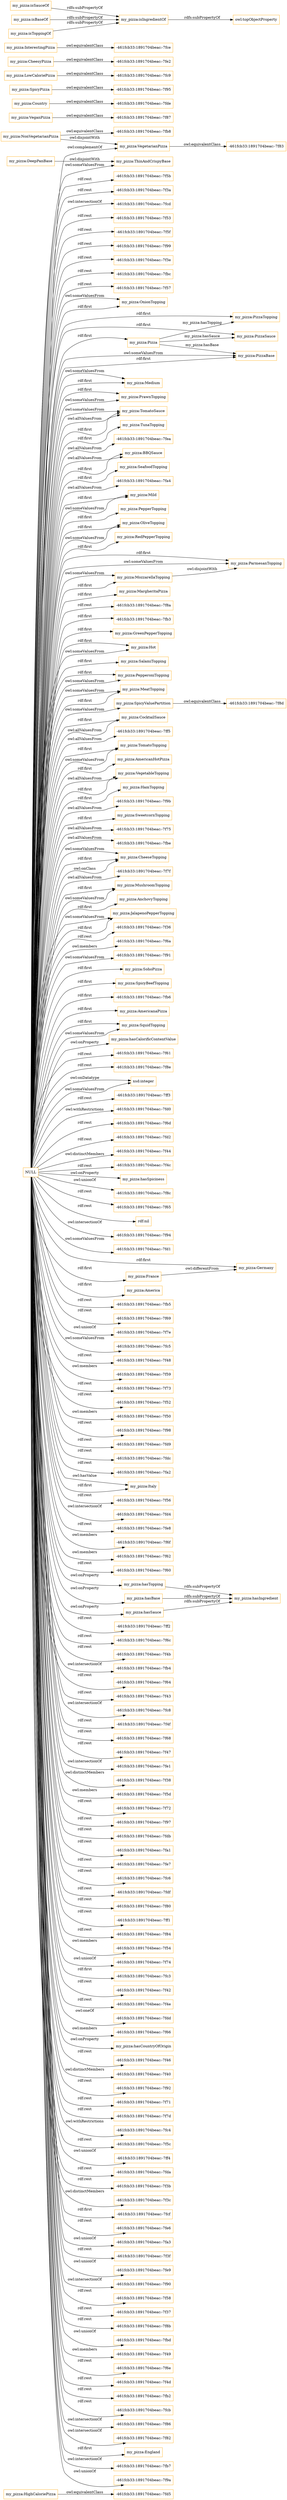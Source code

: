 digraph ar2dtool_diagram { 
rankdir=LR;
size="1501"
node [shape = rectangle, color="orange"]; "-461fcb33:1891704beac:-7fd5" "my_pizza:OnionTopping" "my_pizza:PizzaTopping" "my_pizza:Medium" "my_pizza:PrawnTopping" "my_pizza:TomatoSauce" "my_pizza:TunaTopping" "-461fcb33:1891704beac:-7fea" "my_pizza:VeganPizza" "my_pizza:BBQSauce" "my_pizza:SeafoodTopping" "-461fcb33:1891704beac:-7f83" "my_pizza:NonVegetarianPizza" "-461fcb33:1891704beac:-7fde" "my_pizza:SpicyPizza" "-461fcb33:1891704beac:-7fa4" "my_pizza:Mild" "my_pizza:PepperTopping" "-461fcb33:1891704beac:-7fb8" "my_pizza:LowCaloriePizza" "my_pizza:OliveTopping" "my_pizza:PizzaSauce" "-461fcb33:1891704beac:-7f8d" "my_pizza:RedPepperTopping" "my_pizza:ParmesanTopping" "my_pizza:MargheritaPizza" "my_pizza:ThinAndCrispyBase" "my_pizza:DeepPanBase" "-461fcb33:1891704beac:-7fb3" "-461fcb33:1891704beac:-7f87" "my_pizza:GreenPepperTopping" "my_pizza:Hot" "my_pizza:Country" "my_pizza:SalamiTopping" "my_pizza:PepperoniTopping" "my_pizza:MeatTopping" "my_pizza:SpicyValuePartition" "-461fcb33:1891704beac:-7fe2" "-461fcb33:1891704beac:-7fc9" "my_pizza:CocktailSauce" "my_pizza:InterestingPizza" "my_pizza:MozzarellaTopping" "-461fcb33:1891704beac:-7ff5" "my_pizza:TomatoTopping" "my_pizza:AmericanHotPizza" "my_pizza:VegetableTopping" "my_pizza:PizzaBase" "my_pizza:HamTopping" "-461fcb33:1891704beac:-7f9b" "my_pizza:SweetcornTopping" "-461fcb33:1891704beac:-7fce" "my_pizza:HighCaloriePizza" "-461fcb33:1891704beac:-7f75" "-461fcb33:1891704beac:-7fbe" "my_pizza:CheeseTopping" "-461fcb33:1891704beac:-7f7f" "my_pizza:MushroomTopping" "my_pizza:CheesyPizza" "my_pizza:AnchovyTopping" "my_pizza:Pizza" "my_pizza:JalapenoPepperTopping" "my_pizza:VegetarianPizza" "-461fcb33:1891704beac:-7f91" "-461fcb33:1891704beac:-7f95" "my_pizza:SohoPizza" "my_pizza:SpicyBeefTopping" "-461fcb33:1891704beac:-7fb6" "my_pizza:AmericanaPizza" "my_pizza:SquidTopping" ; /*classes style*/
	"NULL" -> "my_pizza:OnionTopping" [ label = "owl:someValuesFrom" ];
	"NULL" -> "my_pizza:hasCalorificContentValue" [ label = "owl:onProperty" ];
	"NULL" -> "-461fcb33:1891704beac:-7f61" [ label = "rdf:rest" ];
	"NULL" -> "my_pizza:PizzaBase" [ label = "owl:someValuesFrom" ];
	"NULL" -> "-461fcb33:1891704beac:-7f8e" [ label = "rdf:rest" ];
	"NULL" -> "xsd:integer" [ label = "owl:onDatatype" ];
	"NULL" -> "-461fcb33:1891704beac:-7ff3" [ label = "rdf:rest" ];
	"NULL" -> "-461fcb33:1891704beac:-7fd0" [ label = "owl:withRestrictions" ];
	"NULL" -> "-461fcb33:1891704beac:-7f6d" [ label = "rdf:rest" ];
	"NULL" -> "-461fcb33:1891704beac:-7fd2" [ label = "rdf:rest" ];
	"NULL" -> "-461fcb33:1891704beac:-7f44" [ label = "owl:distinctMembers" ];
	"NULL" -> "-461fcb33:1891704beac:-7f4c" [ label = "rdf:rest" ];
	"NULL" -> "my_pizza:TomatoTopping" [ label = "rdf:first" ];
	"NULL" -> "my_pizza:PizzaSauce" [ label = "rdf:first" ];
	"NULL" -> "my_pizza:hasSpiciness" [ label = "owl:onProperty" ];
	"NULL" -> "-461fcb33:1891704beac:-7f8c" [ label = "owl:unionOf" ];
	"NULL" -> "-461fcb33:1891704beac:-7f65" [ label = "rdf:rest" ];
	"NULL" -> "rdf:nil" [ label = "rdf:rest" ];
	"NULL" -> "-461fcb33:1891704beac:-7f94" [ label = "owl:intersectionOf" ];
	"NULL" -> "-461fcb33:1891704beac:-7fd1" [ label = "owl:someValuesFrom" ];
	"NULL" -> "my_pizza:SpicyBeefTopping" [ label = "rdf:first" ];
	"NULL" -> "my_pizza:Germany" [ label = "rdf:first" ];
	"NULL" -> "my_pizza:OliveTopping" [ label = "rdf:first" ];
	"NULL" -> "my_pizza:America" [ label = "rdf:first" ];
	"NULL" -> "my_pizza:ThinAndCrispyBase" [ label = "owl:someValuesFrom" ];
	"NULL" -> "-461fcb33:1891704beac:-7fb6" [ label = "rdf:first" ];
	"NULL" -> "my_pizza:Mild" [ label = "rdf:first" ];
	"NULL" -> "-461fcb33:1891704beac:-7fb5" [ label = "rdf:rest" ];
	"NULL" -> "-461fcb33:1891704beac:-7f69" [ label = "rdf:rest" ];
	"NULL" -> "my_pizza:Hot" [ label = "rdf:first" ];
	"NULL" -> "-461fcb33:1891704beac:-7f7e" [ label = "owl:unionOf" ];
	"NULL" -> "my_pizza:PizzaTopping" [ label = "rdf:first" ];
	"NULL" -> "my_pizza:TomatoSauce" [ label = "owl:allValuesFrom" ];
	"NULL" -> "-461fcb33:1891704beac:-7fc5" [ label = "owl:someValuesFrom" ];
	"NULL" -> "-461fcb33:1891704beac:-7f48" [ label = "rdf:rest" ];
	"NULL" -> "my_pizza:CheeseTopping" [ label = "rdf:first" ];
	"NULL" -> "my_pizza:SquidTopping" [ label = "rdf:first" ];
	"NULL" -> "my_pizza:SohoPizza" [ label = "rdf:first" ];
	"NULL" -> "-461fcb33:1891704beac:-7f59" [ label = "owl:members" ];
	"NULL" -> "-461fcb33:1891704beac:-7f73" [ label = "rdf:rest" ];
	"NULL" -> "my_pizza:CocktailSauce" [ label = "rdf:first" ];
	"NULL" -> "my_pizza:VegetableTopping" [ label = "owl:allValuesFrom" ];
	"NULL" -> "my_pizza:PrawnTopping" [ label = "rdf:first" ];
	"NULL" -> "-461fcb33:1891704beac:-7fbe" [ label = "owl:allValuesFrom" ];
	"NULL" -> "-461fcb33:1891704beac:-7f52" [ label = "rdf:rest" ];
	"NULL" -> "my_pizza:MushroomTopping" [ label = "rdf:first" ];
	"NULL" -> "my_pizza:JalapenoPepperTopping" [ label = "owl:someValuesFrom" ];
	"NULL" -> "my_pizza:AmericanHotPizza" [ label = "rdf:first" ];
	"NULL" -> "-461fcb33:1891704beac:-7f50" [ label = "owl:members" ];
	"NULL" -> "-461fcb33:1891704beac:-7f98" [ label = "rdf:rest" ];
	"NULL" -> "-461fcb33:1891704beac:-7fd9" [ label = "rdf:rest" ];
	"NULL" -> "-461fcb33:1891704beac:-7fdc" [ label = "rdf:rest" ];
	"NULL" -> "-461fcb33:1891704beac:-7fa2" [ label = "rdf:rest" ];
	"NULL" -> "my_pizza:ParmesanTopping" [ label = "rdf:first" ];
	"NULL" -> "my_pizza:MozzarellaTopping" [ label = "owl:someValuesFrom" ];
	"NULL" -> "my_pizza:Italy" [ label = "owl:hasValue" ];
	"NULL" -> "-461fcb33:1891704beac:-7f56" [ label = "rdf:rest" ];
	"NULL" -> "-461fcb33:1891704beac:-7fd4" [ label = "owl:intersectionOf" ];
	"NULL" -> "my_pizza:JalapenoPepperTopping" [ label = "rdf:first" ];
	"NULL" -> "-461fcb33:1891704beac:-7fe8" [ label = "rdf:rest" ];
	"NULL" -> "-461fcb33:1891704beac:-7f6f" [ label = "owl:members" ];
	"NULL" -> "my_pizza:SalamiTopping" [ label = "rdf:first" ];
	"NULL" -> "my_pizza:France" [ label = "rdf:first" ];
	"NULL" -> "-461fcb33:1891704beac:-7f91" [ label = "owl:someValuesFrom" ];
	"NULL" -> "my_pizza:HamTopping" [ label = "rdf:first" ];
	"NULL" -> "-461fcb33:1891704beac:-7f62" [ label = "owl:members" ];
	"NULL" -> "-461fcb33:1891704beac:-7f60" [ label = "rdf:rest" ];
	"NULL" -> "my_pizza:hasSauce" [ label = "owl:onProperty" ];
	"NULL" -> "-461fcb33:1891704beac:-7ff2" [ label = "rdf:rest" ];
	"NULL" -> "my_pizza:GreenPepperTopping" [ label = "rdf:first" ];
	"NULL" -> "-461fcb33:1891704beac:-7f6c" [ label = "rdf:rest" ];
	"NULL" -> "my_pizza:PepperoniTopping" [ label = "rdf:first" ];
	"NULL" -> "-461fcb33:1891704beac:-7f4b" [ label = "rdf:rest" ];
	"NULL" -> "my_pizza:SweetcornTopping" [ label = "rdf:first" ];
	"NULL" -> "-461fcb33:1891704beac:-7fb4" [ label = "owl:intersectionOf" ];
	"NULL" -> "-461fcb33:1891704beac:-7f64" [ label = "rdf:rest" ];
	"NULL" -> "-461fcb33:1891704beac:-7f43" [ label = "rdf:rest" ];
	"NULL" -> "-461fcb33:1891704beac:-7fc8" [ label = "owl:intersectionOf" ];
	"NULL" -> "my_pizza:Pizza" [ label = "rdf:first" ];
	"NULL" -> "-461fcb33:1891704beac:-7f4f" [ label = "rdf:rest" ];
	"NULL" -> "-461fcb33:1891704beac:-7f68" [ label = "rdf:rest" ];
	"NULL" -> "-461fcb33:1891704beac:-7f47" [ label = "rdf:rest" ];
	"NULL" -> "-461fcb33:1891704beac:-7fe1" [ label = "owl:intersectionOf" ];
	"NULL" -> "my_pizza:ParmesanTopping" [ label = "owl:someValuesFrom" ];
	"NULL" -> "-461fcb33:1891704beac:-7f38" [ label = "owl:distinctMembers" ];
	"NULL" -> "-461fcb33:1891704beac:-7fea" [ label = "owl:allValuesFrom" ];
	"NULL" -> "-461fcb33:1891704beac:-7f5d" [ label = "owl:members" ];
	"NULL" -> "-461fcb33:1891704beac:-7f9b" [ label = "owl:allValuesFrom" ];
	"NULL" -> "-461fcb33:1891704beac:-7f72" [ label = "rdf:rest" ];
	"NULL" -> "my_pizza:AnchovyTopping" [ label = "rdf:first" ];
	"NULL" -> "my_pizza:MozzarellaTopping" [ label = "rdf:first" ];
	"NULL" -> "my_pizza:MushroomTopping" [ label = "owl:someValuesFrom" ];
	"NULL" -> "-461fcb33:1891704beac:-7f97" [ label = "rdf:rest" ];
	"NULL" -> "-461fcb33:1891704beac:-7fdb" [ label = "rdf:rest" ];
	"NULL" -> "-461fcb33:1891704beac:-7fa1" [ label = "rdf:rest" ];
	"NULL" -> "my_pizza:Medium" [ label = "owl:someValuesFrom" ];
	"NULL" -> "-461fcb33:1891704beac:-7ff5" [ label = "owl:allValuesFrom" ];
	"NULL" -> "my_pizza:BBQSauce" [ label = "owl:allValuesFrom" ];
	"NULL" -> "-461fcb33:1891704beac:-7fe7" [ label = "rdf:rest" ];
	"NULL" -> "-461fcb33:1891704beac:-7fc6" [ label = "rdf:rest" ];
	"NULL" -> "-461fcb33:1891704beac:-7fdf" [ label = "rdf:rest" ];
	"NULL" -> "-461fcb33:1891704beac:-7f80" [ label = "rdf:rest" ];
	"NULL" -> "my_pizza:SpicyValuePartition" [ label = "owl:someValuesFrom" ];
	"NULL" -> "my_pizza:TomatoTopping" [ label = "owl:someValuesFrom" ];
	"NULL" -> "my_pizza:PrawnTopping" [ label = "owl:someValuesFrom" ];
	"NULL" -> "-461fcb33:1891704beac:-7fa4" [ label = "owl:allValuesFrom" ];
	"NULL" -> "my_pizza:TomatoSauce" [ label = "rdf:first" ];
	"NULL" -> "-461fcb33:1891704beac:-7ff1" [ label = "rdf:rest" ];
	"NULL" -> "my_pizza:CheeseTopping" [ label = "owl:onClass" ];
	"NULL" -> "my_pizza:SquidTopping" [ label = "owl:someValuesFrom" ];
	"NULL" -> "-461fcb33:1891704beac:-7f84" [ label = "rdf:rest" ];
	"NULL" -> "-461fcb33:1891704beac:-7f54" [ label = "owl:members" ];
	"NULL" -> "-461fcb33:1891704beac:-7f74" [ label = "owl:unionOf" ];
	"NULL" -> "-461fcb33:1891704beac:-7fc3" [ label = "rdf:first" ];
	"NULL" -> "-461fcb33:1891704beac:-7f42" [ label = "rdf:rest" ];
	"NULL" -> "my_pizza:OliveTopping" [ label = "owl:someValuesFrom" ];
	"NULL" -> "my_pizza:Hot" [ label = "owl:someValuesFrom" ];
	"NULL" -> "-461fcb33:1891704beac:-7f4e" [ label = "rdf:rest" ];
	"NULL" -> "my_pizza:VegetableTopping" [ label = "rdf:first" ];
	"NULL" -> "-461fcb33:1891704beac:-7fdd" [ label = "owl:oneOf" ];
	"NULL" -> "-461fcb33:1891704beac:-7f66" [ label = "owl:members" ];
	"NULL" -> "my_pizza:hasCountryOfOrigin" [ label = "owl:onProperty" ];
	"NULL" -> "-461fcb33:1891704beac:-7f46" [ label = "rdf:rest" ];
	"NULL" -> "-461fcb33:1891704beac:-7f40" [ label = "owl:distinctMembers" ];
	"NULL" -> "my_pizza:CheeseTopping" [ label = "owl:someValuesFrom" ];
	"NULL" -> "-461fcb33:1891704beac:-7f92" [ label = "rdf:rest" ];
	"NULL" -> "-461fcb33:1891704beac:-7f71" [ label = "rdf:rest" ];
	"NULL" -> "-461fcb33:1891704beac:-7f7d" [ label = "rdf:rest" ];
	"NULL" -> "-461fcb33:1891704beac:-7fc4" [ label = "owl:withRestrictions" ];
	"NULL" -> "-461fcb33:1891704beac:-7f5c" [ label = "rdf:rest" ];
	"NULL" -> "-461fcb33:1891704beac:-7ff4" [ label = "owl:unionOf" ];
	"NULL" -> "my_pizza:MargheritaPizza" [ label = "rdf:first" ];
	"NULL" -> "-461fcb33:1891704beac:-7fda" [ label = "rdf:rest" ];
	"NULL" -> "-461fcb33:1891704beac:-7f3b" [ label = "rdf:rest" ];
	"NULL" -> "-461fcb33:1891704beac:-7f3c" [ label = "owl:distinctMembers" ];
	"NULL" -> "-461fcb33:1891704beac:-7fcf" [ label = "rdf:first" ];
	"NULL" -> "-461fcb33:1891704beac:-7fe6" [ label = "rdf:rest" ];
	"NULL" -> "-461fcb33:1891704beac:-7fa3" [ label = "owl:unionOf" ];
	"NULL" -> "-461fcb33:1891704beac:-7f3f" [ label = "rdf:rest" ];
	"NULL" -> "my_pizza:Italy" [ label = "rdf:first" ];
	"NULL" -> "my_pizza:TunaTopping" [ label = "rdf:first" ];
	"NULL" -> "-461fcb33:1891704beac:-7fe9" [ label = "owl:unionOf" ];
	"NULL" -> "-461fcb33:1891704beac:-7f90" [ label = "owl:intersectionOf" ];
	"NULL" -> "-461fcb33:1891704beac:-7f58" [ label = "rdf:rest" ];
	"NULL" -> "my_pizza:PizzaBase" [ label = "rdf:first" ];
	"NULL" -> "my_pizza:MeatTopping" [ label = "owl:someValuesFrom" ];
	"NULL" -> "-461fcb33:1891704beac:-7f37" [ label = "rdf:rest" ];
	"NULL" -> "my_pizza:TomatoSauce" [ label = "owl:someValuesFrom" ];
	"NULL" -> "my_pizza:hasTopping" [ label = "owl:onProperty" ];
	"NULL" -> "-461fcb33:1891704beac:-7f8b" [ label = "rdf:rest" ];
	"NULL" -> "my_pizza:PepperTopping" [ label = "rdf:first" ];
	"NULL" -> "-461fcb33:1891704beac:-7fbd" [ label = "owl:unionOf" ];
	"NULL" -> "-461fcb33:1891704beac:-7f49" [ label = "owl:members" ];
	"NULL" -> "-461fcb33:1891704beac:-7f7f" [ label = "owl:allValuesFrom" ];
	"NULL" -> "-461fcb33:1891704beac:-7f6e" [ label = "rdf:rest" ];
	"NULL" -> "-461fcb33:1891704beac:-7f4d" [ label = "rdf:rest" ];
	"NULL" -> "xsd:integer" [ label = "owl:someValuesFrom" ];
	"NULL" -> "-461fcb33:1891704beac:-7fb2" [ label = "rdf:rest" ];
	"NULL" -> "-461fcb33:1891704beac:-7fcb" [ label = "rdf:rest" ];
	"NULL" -> "-461fcb33:1891704beac:-7f86" [ label = "owl:intersectionOf" ];
	"NULL" -> "my_pizza:MeatTopping" [ label = "rdf:first" ];
	"NULL" -> "-461fcb33:1891704beac:-7f82" [ label = "owl:intersectionOf" ];
	"NULL" -> "my_pizza:England" [ label = "rdf:first" ];
	"NULL" -> "-461fcb33:1891704beac:-7fb7" [ label = "owl:intersectionOf" ];
	"NULL" -> "my_pizza:hasBase" [ label = "owl:onProperty" ];
	"NULL" -> "my_pizza:Medium" [ label = "rdf:first" ];
	"NULL" -> "-461fcb33:1891704beac:-7f9a" [ label = "owl:unionOf" ];
	"NULL" -> "my_pizza:VegetarianPizza" [ label = "owl:complementOf" ];
	"NULL" -> "-461fcb33:1891704beac:-7f5b" [ label = "rdf:rest" ];
	"NULL" -> "-461fcb33:1891704beac:-7f3a" [ label = "rdf:rest" ];
	"NULL" -> "my_pizza:BBQSauce" [ label = "rdf:first" ];
	"NULL" -> "my_pizza:RedPepperTopping" [ label = "rdf:first" ];
	"NULL" -> "my_pizza:OnionTopping" [ label = "rdf:first" ];
	"NULL" -> "-461fcb33:1891704beac:-7fcd" [ label = "owl:intersectionOf" ];
	"NULL" -> "-461fcb33:1891704beac:-7f53" [ label = "rdf:rest" ];
	"NULL" -> "my_pizza:AmericanaPizza" [ label = "rdf:first" ];
	"NULL" -> "-461fcb33:1891704beac:-7f5f" [ label = "rdf:rest" ];
	"NULL" -> "my_pizza:Mild" [ label = "owl:someValuesFrom" ];
	"NULL" -> "-461fcb33:1891704beac:-7f99" [ label = "rdf:rest" ];
	"NULL" -> "-461fcb33:1891704beac:-7f3e" [ label = "rdf:rest" ];
	"NULL" -> "-461fcb33:1891704beac:-7fbc" [ label = "rdf:rest" ];
	"NULL" -> "-461fcb33:1891704beac:-7f75" [ label = "owl:allValuesFrom" ];
	"NULL" -> "-461fcb33:1891704beac:-7f57" [ label = "rdf:rest" ];
	"NULL" -> "-461fcb33:1891704beac:-7f8a" [ label = "rdf:rest" ];
	"NULL" -> "-461fcb33:1891704beac:-7fb3" [ label = "rdf:first" ];
	"NULL" -> "my_pizza:SeafoodTopping" [ label = "rdf:first" ];
	"NULL" -> "my_pizza:PepperoniTopping" [ label = "owl:someValuesFrom" ];
	"NULL" -> "-461fcb33:1891704beac:-7f36" [ label = "rdf:rest" ];
	"NULL" -> "my_pizza:CocktailSauce" [ label = "owl:allValuesFrom" ];
	"NULL" -> "-461fcb33:1891704beac:-7f6a" [ label = "owl:members" ];
	"my_pizza:HighCaloriePizza" -> "-461fcb33:1891704beac:-7fd5" [ label = "owl:equivalentClass" ];
	"my_pizza:SpicyValuePartition" -> "-461fcb33:1891704beac:-7f8d" [ label = "owl:equivalentClass" ];
	"my_pizza:isIngredientOf" -> "owl:topObjectProperty" [ label = "rdfs:subPropertyOf" ];
	"my_pizza:NonVegetarianPizza" -> "my_pizza:VegetarianPizza" [ label = "owl:disjointWith" ];
	"my_pizza:NonVegetarianPizza" -> "-461fcb33:1891704beac:-7fb8" [ label = "owl:equivalentClass" ];
	"my_pizza:Country" -> "-461fcb33:1891704beac:-7fde" [ label = "owl:equivalentClass" ];
	"my_pizza:VegetarianPizza" -> "-461fcb33:1891704beac:-7f83" [ label = "owl:equivalentClass" ];
	"my_pizza:hasTopping" -> "my_pizza:hasIngredient" [ label = "rdfs:subPropertyOf" ];
	"my_pizza:isSauceOf" -> "my_pizza:isIngredientOf" [ label = "rdfs:subPropertyOf" ];
	"my_pizza:SpicyPizza" -> "-461fcb33:1891704beac:-7f95" [ label = "owl:equivalentClass" ];
	"my_pizza:LowCaloriePizza" -> "-461fcb33:1891704beac:-7fc9" [ label = "owl:equivalentClass" ];
	"my_pizza:isBaseOf" -> "my_pizza:isIngredientOf" [ label = "rdfs:subPropertyOf" ];
	"my_pizza:isToppingOf" -> "my_pizza:isIngredientOf" [ label = "rdfs:subPropertyOf" ];
	"my_pizza:France" -> "my_pizza:Germany" [ label = "owl:differentFrom" ];
	"my_pizza:VeganPizza" -> "-461fcb33:1891704beac:-7f87" [ label = "owl:equivalentClass" ];
	"my_pizza:hasSauce" -> "my_pizza:hasIngredient" [ label = "rdfs:subPropertyOf" ];
	"my_pizza:hasBase" -> "my_pizza:hasIngredient" [ label = "rdfs:subPropertyOf" ];
	"my_pizza:InterestingPizza" -> "-461fcb33:1891704beac:-7fce" [ label = "owl:equivalentClass" ];
	"my_pizza:CheesyPizza" -> "-461fcb33:1891704beac:-7fe2" [ label = "owl:equivalentClass" ];
	"my_pizza:MozzarellaTopping" -> "my_pizza:ParmesanTopping" [ label = "owl:disjointWith" ];
	"my_pizza:DeepPanBase" -> "my_pizza:ThinAndCrispyBase" [ label = "owl:disjointWith" ];
	"my_pizza:Pizza" -> "my_pizza:PizzaSauce" [ label = "my_pizza:hasSauce" ];
	"my_pizza:Pizza" -> "my_pizza:PizzaTopping" [ label = "my_pizza:hasTopping" ];
	"my_pizza:Pizza" -> "my_pizza:PizzaBase" [ label = "my_pizza:hasBase" ];

}
